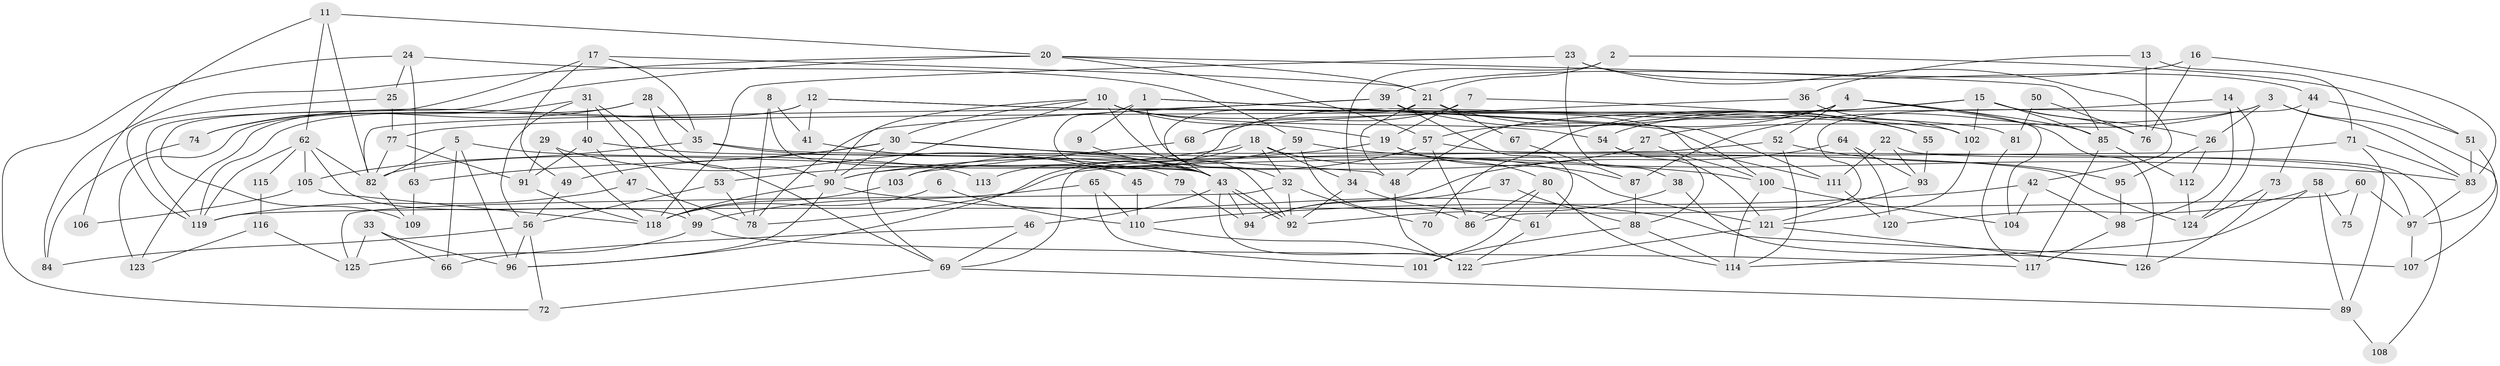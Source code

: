 // Generated by graph-tools (version 1.1) at 2025/15/03/09/25 04:15:17]
// undirected, 126 vertices, 252 edges
graph export_dot {
graph [start="1"]
  node [color=gray90,style=filled];
  1;
  2;
  3;
  4;
  5;
  6;
  7;
  8;
  9;
  10;
  11;
  12;
  13;
  14;
  15;
  16;
  17;
  18;
  19;
  20;
  21;
  22;
  23;
  24;
  25;
  26;
  27;
  28;
  29;
  30;
  31;
  32;
  33;
  34;
  35;
  36;
  37;
  38;
  39;
  40;
  41;
  42;
  43;
  44;
  45;
  46;
  47;
  48;
  49;
  50;
  51;
  52;
  53;
  54;
  55;
  56;
  57;
  58;
  59;
  60;
  61;
  62;
  63;
  64;
  65;
  66;
  67;
  68;
  69;
  70;
  71;
  72;
  73;
  74;
  75;
  76;
  77;
  78;
  79;
  80;
  81;
  82;
  83;
  84;
  85;
  86;
  87;
  88;
  89;
  90;
  91;
  92;
  93;
  94;
  95;
  96;
  97;
  98;
  99;
  100;
  101;
  102;
  103;
  104;
  105;
  106;
  107;
  108;
  109;
  110;
  111;
  112;
  113;
  114;
  115;
  116;
  117;
  118;
  119;
  120;
  121;
  122;
  123;
  124;
  125;
  126;
  1 -- 43;
  1 -- 32;
  1 -- 9;
  1 -- 100;
  1 -- 111;
  2 -- 21;
  2 -- 34;
  2 -- 51;
  3 -- 107;
  3 -- 27;
  3 -- 26;
  3 -- 83;
  3 -- 87;
  4 -- 85;
  4 -- 54;
  4 -- 52;
  4 -- 57;
  4 -- 104;
  4 -- 113;
  4 -- 126;
  5 -- 82;
  5 -- 66;
  5 -- 96;
  5 -- 113;
  6 -- 118;
  6 -- 110;
  7 -- 68;
  7 -- 19;
  7 -- 55;
  8 -- 43;
  8 -- 78;
  8 -- 41;
  9 -- 43;
  10 -- 90;
  10 -- 69;
  10 -- 19;
  10 -- 30;
  10 -- 54;
  10 -- 92;
  10 -- 111;
  11 -- 62;
  11 -- 20;
  11 -- 82;
  11 -- 106;
  12 -- 41;
  12 -- 119;
  12 -- 81;
  12 -- 102;
  12 -- 123;
  13 -- 71;
  13 -- 76;
  13 -- 36;
  14 -- 98;
  14 -- 77;
  14 -- 124;
  15 -- 48;
  15 -- 85;
  15 -- 26;
  15 -- 70;
  15 -- 76;
  15 -- 102;
  16 -- 39;
  16 -- 83;
  16 -- 76;
  17 -- 49;
  17 -- 21;
  17 -- 35;
  17 -- 119;
  18 -- 53;
  18 -- 121;
  18 -- 32;
  18 -- 34;
  18 -- 96;
  19 -- 87;
  19 -- 80;
  19 -- 90;
  20 -- 21;
  20 -- 109;
  20 -- 57;
  20 -- 84;
  20 -- 85;
  21 -- 48;
  21 -- 43;
  21 -- 55;
  21 -- 67;
  22 -- 111;
  22 -- 93;
  22 -- 108;
  23 -- 44;
  23 -- 38;
  23 -- 42;
  23 -- 118;
  24 -- 59;
  24 -- 72;
  24 -- 25;
  24 -- 63;
  25 -- 119;
  25 -- 77;
  26 -- 95;
  26 -- 112;
  27 -- 90;
  27 -- 100;
  28 -- 90;
  28 -- 35;
  28 -- 74;
  28 -- 123;
  29 -- 91;
  29 -- 118;
  29 -- 45;
  30 -- 90;
  30 -- 48;
  30 -- 49;
  30 -- 63;
  30 -- 100;
  31 -- 99;
  31 -- 74;
  31 -- 40;
  31 -- 56;
  31 -- 69;
  32 -- 92;
  32 -- 70;
  32 -- 125;
  33 -- 96;
  33 -- 125;
  33 -- 66;
  34 -- 92;
  34 -- 61;
  35 -- 124;
  35 -- 43;
  35 -- 105;
  36 -- 102;
  36 -- 68;
  37 -- 88;
  37 -- 94;
  38 -- 126;
  38 -- 92;
  39 -- 82;
  39 -- 55;
  39 -- 61;
  39 -- 78;
  40 -- 91;
  40 -- 47;
  40 -- 79;
  41 -- 43;
  42 -- 104;
  42 -- 98;
  42 -- 110;
  43 -- 92;
  43 -- 92;
  43 -- 46;
  43 -- 94;
  43 -- 122;
  44 -- 51;
  44 -- 86;
  44 -- 73;
  45 -- 110;
  46 -- 69;
  46 -- 66;
  47 -- 119;
  47 -- 78;
  48 -- 122;
  49 -- 56;
  50 -- 81;
  50 -- 76;
  51 -- 83;
  51 -- 97;
  52 -- 95;
  52 -- 69;
  52 -- 114;
  53 -- 56;
  53 -- 78;
  54 -- 121;
  54 -- 88;
  55 -- 93;
  56 -- 96;
  56 -- 72;
  56 -- 84;
  57 -- 86;
  57 -- 97;
  57 -- 103;
  58 -- 89;
  58 -- 114;
  58 -- 75;
  58 -- 120;
  59 -- 86;
  59 -- 83;
  59 -- 82;
  60 -- 97;
  60 -- 119;
  60 -- 75;
  61 -- 122;
  62 -- 82;
  62 -- 105;
  62 -- 99;
  62 -- 115;
  62 -- 119;
  63 -- 109;
  64 -- 120;
  64 -- 93;
  64 -- 94;
  65 -- 101;
  65 -- 110;
  65 -- 99;
  67 -- 87;
  68 -- 103;
  69 -- 72;
  69 -- 89;
  71 -- 83;
  71 -- 78;
  71 -- 89;
  73 -- 126;
  73 -- 124;
  74 -- 84;
  77 -- 82;
  77 -- 91;
  79 -- 94;
  80 -- 114;
  80 -- 86;
  80 -- 101;
  81 -- 117;
  82 -- 109;
  83 -- 97;
  85 -- 112;
  85 -- 117;
  87 -- 88;
  88 -- 114;
  88 -- 101;
  89 -- 108;
  90 -- 96;
  90 -- 107;
  90 -- 118;
  91 -- 118;
  93 -- 121;
  95 -- 98;
  97 -- 107;
  98 -- 117;
  99 -- 117;
  99 -- 125;
  100 -- 104;
  100 -- 114;
  102 -- 121;
  103 -- 118;
  105 -- 118;
  105 -- 106;
  110 -- 122;
  111 -- 120;
  112 -- 124;
  115 -- 116;
  116 -- 125;
  116 -- 123;
  121 -- 122;
  121 -- 126;
}
